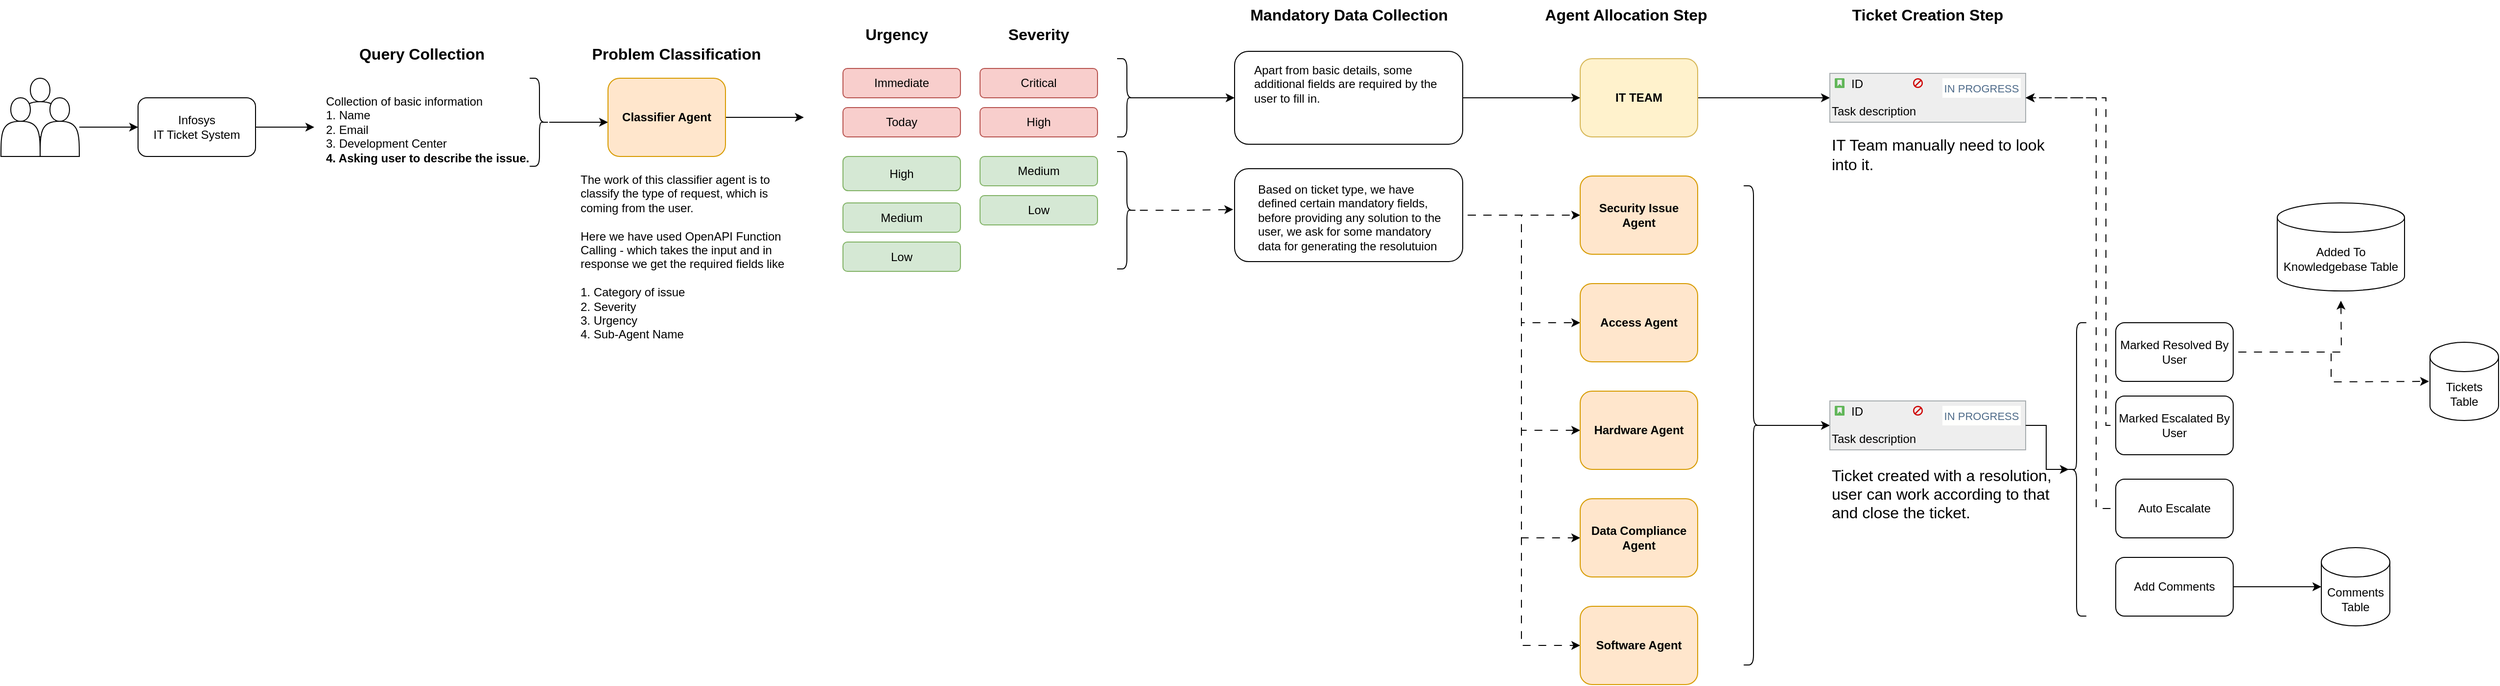 <mxfile version="28.2.3">
  <diagram name="Page-1" id="O5n5cSU-vgrGWfqKe5BD">
    <mxGraphModel dx="1836" dy="1322" grid="1" gridSize="10" guides="1" tooltips="1" connect="1" arrows="1" fold="1" page="1" pageScale="1" pageWidth="827" pageHeight="1169" math="0" shadow="0">
      <root>
        <mxCell id="0" />
        <mxCell id="1" parent="0" />
        <mxCell id="y15cLOJ_UMmO0RIoU_4j-4" value="" style="group" vertex="1" connectable="0" parent="1">
          <mxGeometry y="160" width="80" height="80" as="geometry" />
        </mxCell>
        <mxCell id="y15cLOJ_UMmO0RIoU_4j-1" value="" style="shape=actor;whiteSpace=wrap;html=1;" vertex="1" parent="y15cLOJ_UMmO0RIoU_4j-4">
          <mxGeometry x="20" width="40" height="60" as="geometry" />
        </mxCell>
        <mxCell id="y15cLOJ_UMmO0RIoU_4j-2" value="" style="shape=actor;whiteSpace=wrap;html=1;" vertex="1" parent="y15cLOJ_UMmO0RIoU_4j-4">
          <mxGeometry x="40" y="20" width="40" height="60" as="geometry" />
        </mxCell>
        <mxCell id="y15cLOJ_UMmO0RIoU_4j-3" value="" style="shape=actor;whiteSpace=wrap;html=1;" vertex="1" parent="y15cLOJ_UMmO0RIoU_4j-4">
          <mxGeometry y="20" width="40" height="60" as="geometry" />
        </mxCell>
        <mxCell id="y15cLOJ_UMmO0RIoU_4j-7" style="edgeStyle=orthogonalEdgeStyle;rounded=0;orthogonalLoop=1;jettySize=auto;html=1;" edge="1" parent="1" source="y15cLOJ_UMmO0RIoU_4j-5">
          <mxGeometry relative="1" as="geometry">
            <mxPoint x="320" y="210" as="targetPoint" />
          </mxGeometry>
        </mxCell>
        <mxCell id="y15cLOJ_UMmO0RIoU_4j-5" value="Infosys&lt;div&gt;IT Ticket System&lt;/div&gt;" style="rounded=1;whiteSpace=wrap;html=1;" vertex="1" parent="1">
          <mxGeometry x="140" y="180" width="120" height="60" as="geometry" />
        </mxCell>
        <mxCell id="y15cLOJ_UMmO0RIoU_4j-6" style="edgeStyle=orthogonalEdgeStyle;rounded=0;orthogonalLoop=1;jettySize=auto;html=1;entryX=0;entryY=0.5;entryDx=0;entryDy=0;" edge="1" parent="1" source="y15cLOJ_UMmO0RIoU_4j-2" target="y15cLOJ_UMmO0RIoU_4j-5">
          <mxGeometry relative="1" as="geometry" />
        </mxCell>
        <mxCell id="y15cLOJ_UMmO0RIoU_4j-9" value="&lt;span style=&quot;background-color: rgb(255, 255, 255);&quot;&gt;Collection of basic information&lt;/span&gt;&lt;div&gt;&lt;span style=&quot;background-color: rgb(255, 255, 255);&quot;&gt;1. Name&lt;/span&gt;&lt;/div&gt;&lt;div&gt;&lt;span style=&quot;background-color: rgb(255, 255, 255);&quot;&gt;2. Email&lt;/span&gt;&lt;/div&gt;&lt;div&gt;&lt;span style=&quot;background-color: rgb(255, 255, 255);&quot;&gt;3. Development Center&lt;/span&gt;&lt;/div&gt;&lt;div&gt;&lt;span style=&quot;background-color: rgb(255, 255, 255);&quot;&gt;&lt;b&gt;4. Asking user to describe the issue.&lt;/b&gt;&lt;/span&gt;&lt;/div&gt;" style="text;whiteSpace=wrap;html=1;" vertex="1" parent="1">
          <mxGeometry x="330" y="170" width="220" height="80" as="geometry" />
        </mxCell>
        <mxCell id="y15cLOJ_UMmO0RIoU_4j-16" style="edgeStyle=orthogonalEdgeStyle;rounded=0;orthogonalLoop=1;jettySize=auto;html=1;" edge="1" parent="1" source="y15cLOJ_UMmO0RIoU_4j-10">
          <mxGeometry relative="1" as="geometry">
            <mxPoint x="620" y="205" as="targetPoint" />
          </mxGeometry>
        </mxCell>
        <mxCell id="y15cLOJ_UMmO0RIoU_4j-10" value="" style="shape=curlyBracket;whiteSpace=wrap;html=1;rounded=1;flipH=1;labelPosition=right;verticalLabelPosition=middle;align=left;verticalAlign=middle;" vertex="1" parent="1">
          <mxGeometry x="540" y="160" width="20" height="90" as="geometry" />
        </mxCell>
        <mxCell id="y15cLOJ_UMmO0RIoU_4j-17" style="edgeStyle=orthogonalEdgeStyle;rounded=0;orthogonalLoop=1;jettySize=auto;html=1;" edge="1" parent="1" source="y15cLOJ_UMmO0RIoU_4j-13">
          <mxGeometry relative="1" as="geometry">
            <mxPoint x="820" y="200" as="targetPoint" />
          </mxGeometry>
        </mxCell>
        <mxCell id="y15cLOJ_UMmO0RIoU_4j-13" value="&lt;b&gt;Classifier Agent&lt;/b&gt;" style="rounded=1;whiteSpace=wrap;html=1;fillColor=#ffe6cc;strokeColor=#d79b00;" vertex="1" parent="1">
          <mxGeometry x="620" y="160" width="120" height="80" as="geometry" />
        </mxCell>
        <mxCell id="y15cLOJ_UMmO0RIoU_4j-14" value="&lt;span style=&quot;background-color: rgb(255, 255, 255);&quot;&gt;The work of this classifier agent is to classify the type of request, which is coming from the user.&lt;/span&gt;&lt;div&gt;&lt;span style=&quot;background-color: rgb(255, 255, 255);&quot;&gt;&lt;br&gt;&lt;/span&gt;&lt;/div&gt;&lt;div&gt;&lt;span style=&quot;background-color: rgb(255, 255, 255);&quot;&gt;Here we have used OpenAPI Function Calling - which takes the input and in response we get the required fields like&lt;br&gt;&lt;br&gt;&lt;/span&gt;&lt;/div&gt;&lt;div&gt;&lt;span style=&quot;background-color: rgb(255, 255, 255);&quot;&gt;1. Category of issue&lt;/span&gt;&lt;/div&gt;&lt;div&gt;&lt;span style=&quot;background-color: rgb(255, 255, 255);&quot;&gt;2. Severity&lt;/span&gt;&lt;/div&gt;&lt;div&gt;&lt;span style=&quot;background-color: rgb(255, 255, 255);&quot;&gt;3. Urgency&lt;/span&gt;&lt;/div&gt;&lt;div&gt;&lt;span style=&quot;background-color: rgb(255, 255, 255);&quot;&gt;4. Sub-Agent Name&lt;/span&gt;&lt;/div&gt;" style="text;whiteSpace=wrap;html=1;" vertex="1" parent="1">
          <mxGeometry x="590" y="250" width="220" height="80" as="geometry" />
        </mxCell>
        <mxCell id="y15cLOJ_UMmO0RIoU_4j-40" value="&lt;b&gt;&lt;font style=&quot;font-size: 16px;&quot;&gt;Problem Classification&lt;/font&gt;&lt;/b&gt;" style="text;html=1;align=center;verticalAlign=middle;whiteSpace=wrap;rounded=0;" vertex="1" parent="1">
          <mxGeometry x="570" y="120" width="240" height="30" as="geometry" />
        </mxCell>
        <mxCell id="y15cLOJ_UMmO0RIoU_4j-44" value="&lt;b&gt;&lt;font style=&quot;font-size: 16px;&quot;&gt;Query Collection&lt;/font&gt;&lt;/b&gt;" style="text;html=1;align=center;verticalAlign=middle;whiteSpace=wrap;rounded=0;" vertex="1" parent="1">
          <mxGeometry x="310" y="120" width="240" height="30" as="geometry" />
        </mxCell>
        <mxCell id="y15cLOJ_UMmO0RIoU_4j-62" value="Immediate" style="rounded=1;whiteSpace=wrap;html=1;fillColor=#f8cecc;strokeColor=#b85450;" vertex="1" parent="1">
          <mxGeometry x="860" y="150" width="120" height="30" as="geometry" />
        </mxCell>
        <mxCell id="y15cLOJ_UMmO0RIoU_4j-63" value="Today" style="rounded=1;whiteSpace=wrap;html=1;fillColor=#f8cecc;strokeColor=#b85450;" vertex="1" parent="1">
          <mxGeometry x="860" y="190" width="120" height="30" as="geometry" />
        </mxCell>
        <mxCell id="y15cLOJ_UMmO0RIoU_4j-64" value="Medium" style="rounded=1;whiteSpace=wrap;html=1;fillColor=#d5e8d4;strokeColor=#82b366;" vertex="1" parent="1">
          <mxGeometry x="1000" y="240" width="120" height="30" as="geometry" />
        </mxCell>
        <mxCell id="y15cLOJ_UMmO0RIoU_4j-65" value="Low" style="rounded=1;whiteSpace=wrap;html=1;fillColor=#d5e8d4;strokeColor=#82b366;" vertex="1" parent="1">
          <mxGeometry x="1000" y="280" width="120" height="30" as="geometry" />
        </mxCell>
        <mxCell id="y15cLOJ_UMmO0RIoU_4j-67" value="&lt;span style=&quot;font-size: 16px;&quot;&gt;&lt;b&gt;Severity&lt;/b&gt;&lt;/span&gt;" style="text;html=1;align=center;verticalAlign=middle;whiteSpace=wrap;rounded=0;" vertex="1" parent="1">
          <mxGeometry x="1015" y="100" width="90" height="30" as="geometry" />
        </mxCell>
        <mxCell id="y15cLOJ_UMmO0RIoU_4j-68" value="&lt;span style=&quot;font-size: 16px;&quot;&gt;&lt;b&gt;Urgency&lt;/b&gt;&lt;/span&gt;" style="text;html=1;align=center;verticalAlign=middle;whiteSpace=wrap;rounded=0;" vertex="1" parent="1">
          <mxGeometry x="870" y="100" width="90" height="30" as="geometry" />
        </mxCell>
        <mxCell id="y15cLOJ_UMmO0RIoU_4j-71" value="Medium" style="rounded=1;whiteSpace=wrap;html=1;fillColor=#d5e8d4;strokeColor=#82b366;" vertex="1" parent="1">
          <mxGeometry x="860" y="287.5" width="120" height="30" as="geometry" />
        </mxCell>
        <mxCell id="y15cLOJ_UMmO0RIoU_4j-72" value="Low" style="rounded=1;whiteSpace=wrap;html=1;fillColor=#d5e8d4;strokeColor=#82b366;" vertex="1" parent="1">
          <mxGeometry x="860" y="327.5" width="120" height="30" as="geometry" />
        </mxCell>
        <mxCell id="y15cLOJ_UMmO0RIoU_4j-73" value="High" style="rounded=1;whiteSpace=wrap;html=1;fillColor=#d5e8d4;strokeColor=#82b366;" vertex="1" parent="1">
          <mxGeometry x="860" y="240" width="120" height="35" as="geometry" />
        </mxCell>
        <mxCell id="y15cLOJ_UMmO0RIoU_4j-74" value="Critical" style="rounded=1;whiteSpace=wrap;html=1;fillColor=#f8cecc;strokeColor=#b85450;" vertex="1" parent="1">
          <mxGeometry x="1000" y="150" width="120" height="30" as="geometry" />
        </mxCell>
        <mxCell id="y15cLOJ_UMmO0RIoU_4j-75" value="High" style="rounded=1;whiteSpace=wrap;html=1;fillColor=#f8cecc;strokeColor=#b85450;" vertex="1" parent="1">
          <mxGeometry x="1000" y="190" width="120" height="30" as="geometry" />
        </mxCell>
        <mxCell id="y15cLOJ_UMmO0RIoU_4j-83" style="edgeStyle=orthogonalEdgeStyle;rounded=0;orthogonalLoop=1;jettySize=auto;html=1;exitX=0.1;exitY=0.5;exitDx=0;exitDy=0;exitPerimeter=0;entryX=0;entryY=0.5;entryDx=0;entryDy=0;" edge="1" parent="1" source="y15cLOJ_UMmO0RIoU_4j-76" target="y15cLOJ_UMmO0RIoU_4j-80">
          <mxGeometry relative="1" as="geometry" />
        </mxCell>
        <mxCell id="y15cLOJ_UMmO0RIoU_4j-76" value="" style="shape=curlyBracket;whiteSpace=wrap;html=1;rounded=1;flipH=1;labelPosition=right;verticalLabelPosition=middle;align=left;verticalAlign=middle;" vertex="1" parent="1">
          <mxGeometry x="1140" y="140" width="20" height="80" as="geometry" />
        </mxCell>
        <mxCell id="y15cLOJ_UMmO0RIoU_4j-77" value="" style="shape=curlyBracket;whiteSpace=wrap;html=1;rounded=1;flipH=1;labelPosition=right;verticalLabelPosition=middle;align=left;verticalAlign=middle;" vertex="1" parent="1">
          <mxGeometry x="1140" y="235" width="20" height="120" as="geometry" />
        </mxCell>
        <mxCell id="y15cLOJ_UMmO0RIoU_4j-86" style="edgeStyle=orthogonalEdgeStyle;rounded=0;orthogonalLoop=1;jettySize=auto;html=1;exitX=1;exitY=0.5;exitDx=0;exitDy=0;flowAnimation=1;" edge="1" parent="1" source="y15cLOJ_UMmO0RIoU_4j-37" target="y15cLOJ_UMmO0RIoU_4j-51">
          <mxGeometry relative="1" as="geometry" />
        </mxCell>
        <mxCell id="y15cLOJ_UMmO0RIoU_4j-87" style="edgeStyle=orthogonalEdgeStyle;rounded=0;orthogonalLoop=1;jettySize=auto;html=1;exitX=1;exitY=0.5;exitDx=0;exitDy=0;entryX=0;entryY=0.5;entryDx=0;entryDy=0;flowAnimation=1;" edge="1" parent="1" source="y15cLOJ_UMmO0RIoU_4j-37" target="y15cLOJ_UMmO0RIoU_4j-52">
          <mxGeometry relative="1" as="geometry" />
        </mxCell>
        <mxCell id="y15cLOJ_UMmO0RIoU_4j-88" style="edgeStyle=orthogonalEdgeStyle;rounded=0;orthogonalLoop=1;jettySize=auto;html=1;entryX=0;entryY=0.5;entryDx=0;entryDy=0;flowAnimation=1;" edge="1" parent="1" source="y15cLOJ_UMmO0RIoU_4j-37" target="y15cLOJ_UMmO0RIoU_4j-53">
          <mxGeometry relative="1" as="geometry" />
        </mxCell>
        <mxCell id="y15cLOJ_UMmO0RIoU_4j-89" style="edgeStyle=orthogonalEdgeStyle;rounded=0;orthogonalLoop=1;jettySize=auto;html=1;entryX=0;entryY=0.5;entryDx=0;entryDy=0;flowAnimation=1;" edge="1" parent="1" source="y15cLOJ_UMmO0RIoU_4j-37" target="y15cLOJ_UMmO0RIoU_4j-54">
          <mxGeometry relative="1" as="geometry" />
        </mxCell>
        <mxCell id="y15cLOJ_UMmO0RIoU_4j-90" style="edgeStyle=orthogonalEdgeStyle;rounded=0;orthogonalLoop=1;jettySize=auto;html=1;entryX=0;entryY=0.5;entryDx=0;entryDy=0;flowAnimation=1;" edge="1" parent="1" source="y15cLOJ_UMmO0RIoU_4j-37" target="y15cLOJ_UMmO0RIoU_4j-55">
          <mxGeometry relative="1" as="geometry" />
        </mxCell>
        <mxCell id="y15cLOJ_UMmO0RIoU_4j-37" value="" style="rounded=1;whiteSpace=wrap;html=1;" vertex="1" parent="1">
          <mxGeometry x="1260" y="252.5" width="233" height="95" as="geometry" />
        </mxCell>
        <mxCell id="y15cLOJ_UMmO0RIoU_4j-36" value="&lt;span style=&quot;background-color: rgb(255, 255, 255);&quot;&gt;Based on ticket type, we have defined certain mandatory fields, before providing any solution to the user, we ask for some mandatory data for generating the resolutuion&lt;/span&gt;" style="text;whiteSpace=wrap;html=1;" vertex="1" parent="1">
          <mxGeometry x="1281.5" y="260" width="190" height="80" as="geometry" />
        </mxCell>
        <mxCell id="y15cLOJ_UMmO0RIoU_4j-41" value="&lt;b&gt;&lt;font style=&quot;font-size: 16px;&quot;&gt;Mandatory Data Collection&lt;/font&gt;&lt;/b&gt;" style="text;html=1;align=center;verticalAlign=middle;whiteSpace=wrap;rounded=0;" vertex="1" parent="1">
          <mxGeometry x="1256.5" y="80" width="240" height="30" as="geometry" />
        </mxCell>
        <mxCell id="y15cLOJ_UMmO0RIoU_4j-51" value="&lt;b&gt;Security Issue Agent&lt;/b&gt;" style="rounded=1;whiteSpace=wrap;html=1;fillColor=#ffe6cc;strokeColor=#d79b00;" vertex="1" parent="1">
          <mxGeometry x="1613" y="260" width="120" height="80" as="geometry" />
        </mxCell>
        <mxCell id="y15cLOJ_UMmO0RIoU_4j-52" value="&lt;b&gt;Access Agent&lt;/b&gt;" style="rounded=1;whiteSpace=wrap;html=1;fillColor=#ffe6cc;strokeColor=#d79b00;" vertex="1" parent="1">
          <mxGeometry x="1613" y="370" width="120" height="80" as="geometry" />
        </mxCell>
        <mxCell id="y15cLOJ_UMmO0RIoU_4j-53" value="&lt;b&gt;Hardware Agent&lt;/b&gt;" style="rounded=1;whiteSpace=wrap;html=1;fillColor=#ffe6cc;strokeColor=#d79b00;" vertex="1" parent="1">
          <mxGeometry x="1613" y="480" width="120" height="80" as="geometry" />
        </mxCell>
        <mxCell id="y15cLOJ_UMmO0RIoU_4j-54" value="&lt;b&gt;Data Compliance Agent&lt;/b&gt;" style="rounded=1;whiteSpace=wrap;html=1;fillColor=#ffe6cc;strokeColor=#d79b00;" vertex="1" parent="1">
          <mxGeometry x="1613" y="590" width="120" height="80" as="geometry" />
        </mxCell>
        <mxCell id="y15cLOJ_UMmO0RIoU_4j-55" value="&lt;b&gt;Software Agent&lt;/b&gt;" style="rounded=1;whiteSpace=wrap;html=1;fillColor=#ffe6cc;strokeColor=#d79b00;" vertex="1" parent="1">
          <mxGeometry x="1613" y="700" width="120" height="80" as="geometry" />
        </mxCell>
        <mxCell id="y15cLOJ_UMmO0RIoU_4j-58" value="&lt;b&gt;&lt;font style=&quot;font-size: 16px;&quot;&gt;Agent Allocation Step&lt;/font&gt;&lt;/b&gt;" style="text;html=1;align=center;verticalAlign=middle;whiteSpace=wrap;rounded=0;" vertex="1" parent="1">
          <mxGeometry x="1540" y="80" width="240" height="30" as="geometry" />
        </mxCell>
        <mxCell id="y15cLOJ_UMmO0RIoU_4j-78" style="edgeStyle=orthogonalEdgeStyle;rounded=0;orthogonalLoop=1;jettySize=auto;html=1;exitX=0.1;exitY=0.5;exitDx=0;exitDy=0;exitPerimeter=0;entryX=-0.006;entryY=0.439;entryDx=0;entryDy=0;entryPerimeter=0;flowAnimation=1;" edge="1" parent="1" source="y15cLOJ_UMmO0RIoU_4j-77" target="y15cLOJ_UMmO0RIoU_4j-37">
          <mxGeometry relative="1" as="geometry" />
        </mxCell>
        <mxCell id="y15cLOJ_UMmO0RIoU_4j-81" value="" style="group" vertex="1" connectable="0" parent="1">
          <mxGeometry x="1260" y="132.5" width="233" height="95" as="geometry" />
        </mxCell>
        <mxCell id="y15cLOJ_UMmO0RIoU_4j-80" value="" style="rounded=1;whiteSpace=wrap;html=1;" vertex="1" parent="y15cLOJ_UMmO0RIoU_4j-81">
          <mxGeometry width="233" height="95" as="geometry" />
        </mxCell>
        <mxCell id="y15cLOJ_UMmO0RIoU_4j-79" value="&lt;span style=&quot;background-color: rgb(255, 255, 255);&quot;&gt;Apart from basic details, some additional fields are required by the user to fill in.&lt;/span&gt;" style="text;whiteSpace=wrap;html=1;" vertex="1" parent="y15cLOJ_UMmO0RIoU_4j-81">
          <mxGeometry x="18" y="5" width="190" height="80" as="geometry" />
        </mxCell>
        <mxCell id="y15cLOJ_UMmO0RIoU_4j-101" style="edgeStyle=orthogonalEdgeStyle;rounded=0;orthogonalLoop=1;jettySize=auto;html=1;entryX=0;entryY=0.5;entryDx=0;entryDy=0;" edge="1" parent="1" source="y15cLOJ_UMmO0RIoU_4j-91" target="y15cLOJ_UMmO0RIoU_4j-99">
          <mxGeometry relative="1" as="geometry" />
        </mxCell>
        <mxCell id="y15cLOJ_UMmO0RIoU_4j-91" value="&lt;b&gt;IT TEAM&lt;/b&gt;" style="rounded=1;whiteSpace=wrap;html=1;fillColor=#fff2cc;strokeColor=#d6b656;" vertex="1" parent="1">
          <mxGeometry x="1613" y="140" width="120" height="80" as="geometry" />
        </mxCell>
        <mxCell id="y15cLOJ_UMmO0RIoU_4j-93" style="edgeStyle=orthogonalEdgeStyle;rounded=0;orthogonalLoop=1;jettySize=auto;html=1;" edge="1" parent="1" source="y15cLOJ_UMmO0RIoU_4j-80" target="y15cLOJ_UMmO0RIoU_4j-91">
          <mxGeometry relative="1" as="geometry" />
        </mxCell>
        <mxCell id="y15cLOJ_UMmO0RIoU_4j-98" value="&lt;b&gt;&lt;font style=&quot;font-size: 16px;&quot;&gt;Ticket Creation Step&lt;/font&gt;&lt;/b&gt;" style="text;html=1;align=center;verticalAlign=middle;whiteSpace=wrap;rounded=0;" vertex="1" parent="1">
          <mxGeometry x="1848" y="80" width="240" height="30" as="geometry" />
        </mxCell>
        <mxCell id="y15cLOJ_UMmO0RIoU_4j-99" value="Task description" style="html=1;shadow=0;dashed=0;shape=mxgraph.atlassian.issue;issueType=story;issuePriority=blocker;issueStatus=inProgress;verticalAlign=top;align=left;whiteSpace=wrap;overflow=hidden;spacingTop=25;strokeColor=#A8ADB0;fillColor=#EEEEEE;fontSize=12;backgroundOutline=1;sketch=0;" vertex="1" parent="1">
          <mxGeometry x="1868" y="155" width="200" height="50" as="geometry" />
        </mxCell>
        <mxCell id="y15cLOJ_UMmO0RIoU_4j-100" value="ID" style="strokeColor=none;fillColor=none;part=1;resizable=0;align=left;autosize=1;points=[];deletable=0;connectable=0;" vertex="1" parent="y15cLOJ_UMmO0RIoU_4j-99">
          <mxGeometry width="60" height="20" relative="1" as="geometry">
            <mxPoint x="20" as="offset" />
          </mxGeometry>
        </mxCell>
        <mxCell id="y15cLOJ_UMmO0RIoU_4j-105" style="edgeStyle=orthogonalEdgeStyle;rounded=0;orthogonalLoop=1;jettySize=auto;html=1;exitX=0.1;exitY=0.5;exitDx=0;exitDy=0;exitPerimeter=0;entryX=0;entryY=0.5;entryDx=0;entryDy=0;" edge="1" parent="1" source="y15cLOJ_UMmO0RIoU_4j-102" target="y15cLOJ_UMmO0RIoU_4j-103">
          <mxGeometry relative="1" as="geometry" />
        </mxCell>
        <mxCell id="y15cLOJ_UMmO0RIoU_4j-102" value="" style="shape=curlyBracket;whiteSpace=wrap;html=1;rounded=1;flipH=1;labelPosition=right;verticalLabelPosition=middle;align=left;verticalAlign=middle;" vertex="1" parent="1">
          <mxGeometry x="1780" y="270" width="20" height="490" as="geometry" />
        </mxCell>
        <mxCell id="y15cLOJ_UMmO0RIoU_4j-103" value="Task description" style="html=1;shadow=0;dashed=0;shape=mxgraph.atlassian.issue;issueType=story;issuePriority=blocker;issueStatus=inProgress;verticalAlign=top;align=left;whiteSpace=wrap;overflow=hidden;spacingTop=25;strokeColor=#A8ADB0;fillColor=#EEEEEE;fontSize=12;backgroundOutline=1;sketch=0;" vertex="1" parent="1">
          <mxGeometry x="1868" y="490" width="200" height="50" as="geometry" />
        </mxCell>
        <mxCell id="y15cLOJ_UMmO0RIoU_4j-104" value="ID" style="strokeColor=none;fillColor=none;part=1;resizable=0;align=left;autosize=1;points=[];deletable=0;connectable=0;" vertex="1" parent="y15cLOJ_UMmO0RIoU_4j-103">
          <mxGeometry width="60" height="20" relative="1" as="geometry">
            <mxPoint x="20" as="offset" />
          </mxGeometry>
        </mxCell>
        <mxCell id="y15cLOJ_UMmO0RIoU_4j-106" value="&lt;font style=&quot;font-size: 16px;&quot;&gt;Ticket created with a resolution, user can work according to that and close the ticket.&lt;/font&gt;" style="text;html=1;align=left;verticalAlign=middle;whiteSpace=wrap;rounded=0;" vertex="1" parent="1">
          <mxGeometry x="1868" y="570" width="240" height="30" as="geometry" />
        </mxCell>
        <mxCell id="y15cLOJ_UMmO0RIoU_4j-107" value="&lt;font style=&quot;font-size: 16px;&quot;&gt;IT Team manually need to look into it.&lt;/font&gt;" style="text;html=1;align=left;verticalAlign=middle;whiteSpace=wrap;rounded=0;" vertex="1" parent="1">
          <mxGeometry x="1868" y="222.5" width="240" height="30" as="geometry" />
        </mxCell>
        <mxCell id="y15cLOJ_UMmO0RIoU_4j-122" style="edgeStyle=orthogonalEdgeStyle;rounded=0;orthogonalLoop=1;jettySize=auto;html=1;flowAnimation=1;" edge="1" parent="1" source="y15cLOJ_UMmO0RIoU_4j-109">
          <mxGeometry relative="1" as="geometry">
            <mxPoint x="2390" y="387.5" as="targetPoint" />
          </mxGeometry>
        </mxCell>
        <mxCell id="y15cLOJ_UMmO0RIoU_4j-125" style="edgeStyle=orthogonalEdgeStyle;rounded=0;orthogonalLoop=1;jettySize=auto;html=1;flowAnimation=1;" edge="1" parent="1" source="y15cLOJ_UMmO0RIoU_4j-109">
          <mxGeometry relative="1" as="geometry">
            <mxPoint x="2480" y="470" as="targetPoint" />
          </mxGeometry>
        </mxCell>
        <mxCell id="y15cLOJ_UMmO0RIoU_4j-109" value="Marked Resolved By User" style="rounded=1;whiteSpace=wrap;html=1;" vertex="1" parent="1">
          <mxGeometry x="2160" y="410" width="120" height="60" as="geometry" />
        </mxCell>
        <mxCell id="y15cLOJ_UMmO0RIoU_4j-121" style="edgeStyle=orthogonalEdgeStyle;rounded=0;orthogonalLoop=1;jettySize=auto;html=1;entryX=1;entryY=0.5;entryDx=0;entryDy=0;flowAnimation=1;" edge="1" parent="1" source="y15cLOJ_UMmO0RIoU_4j-110" target="y15cLOJ_UMmO0RIoU_4j-99">
          <mxGeometry relative="1" as="geometry">
            <Array as="points">
              <mxPoint x="2150" y="515" />
              <mxPoint x="2150" y="180" />
            </Array>
          </mxGeometry>
        </mxCell>
        <mxCell id="y15cLOJ_UMmO0RIoU_4j-110" value="Marked Escalated By User" style="rounded=1;whiteSpace=wrap;html=1;" vertex="1" parent="1">
          <mxGeometry x="2160" y="485" width="120" height="60" as="geometry" />
        </mxCell>
        <mxCell id="y15cLOJ_UMmO0RIoU_4j-116" style="edgeStyle=orthogonalEdgeStyle;rounded=0;orthogonalLoop=1;jettySize=auto;html=1;entryX=1;entryY=0.5;entryDx=0;entryDy=0;flowAnimation=1;" edge="1" parent="1" source="y15cLOJ_UMmO0RIoU_4j-111" target="y15cLOJ_UMmO0RIoU_4j-99">
          <mxGeometry relative="1" as="geometry">
            <Array as="points">
              <mxPoint x="2140" y="600" />
              <mxPoint x="2140" y="180" />
            </Array>
          </mxGeometry>
        </mxCell>
        <mxCell id="y15cLOJ_UMmO0RIoU_4j-111" value="Auto Escalate" style="rounded=1;whiteSpace=wrap;html=1;" vertex="1" parent="1">
          <mxGeometry x="2160" y="570" width="120" height="60" as="geometry" />
        </mxCell>
        <mxCell id="y15cLOJ_UMmO0RIoU_4j-120" style="edgeStyle=orthogonalEdgeStyle;rounded=0;orthogonalLoop=1;jettySize=auto;html=1;" edge="1" parent="1" source="y15cLOJ_UMmO0RIoU_4j-112" target="y15cLOJ_UMmO0RIoU_4j-118">
          <mxGeometry relative="1" as="geometry" />
        </mxCell>
        <mxCell id="y15cLOJ_UMmO0RIoU_4j-112" value="Add Comments" style="rounded=1;whiteSpace=wrap;html=1;" vertex="1" parent="1">
          <mxGeometry x="2160" y="650" width="120" height="60" as="geometry" />
        </mxCell>
        <mxCell id="y15cLOJ_UMmO0RIoU_4j-113" value="" style="shape=curlyBracket;whiteSpace=wrap;html=1;rounded=1;flipH=1;labelPosition=right;verticalLabelPosition=middle;align=left;verticalAlign=middle;rotation=-180;" vertex="1" parent="1">
          <mxGeometry x="2110" y="410" width="20" height="300" as="geometry" />
        </mxCell>
        <mxCell id="y15cLOJ_UMmO0RIoU_4j-114" style="edgeStyle=orthogonalEdgeStyle;rounded=0;orthogonalLoop=1;jettySize=auto;html=1;entryX=0.1;entryY=0.5;entryDx=0;entryDy=0;entryPerimeter=0;" edge="1" parent="1" source="y15cLOJ_UMmO0RIoU_4j-103" target="y15cLOJ_UMmO0RIoU_4j-113">
          <mxGeometry relative="1" as="geometry" />
        </mxCell>
        <mxCell id="y15cLOJ_UMmO0RIoU_4j-118" value="Comments&lt;br&gt;Table" style="shape=cylinder3;whiteSpace=wrap;html=1;boundedLbl=1;backgroundOutline=1;size=15;" vertex="1" parent="1">
          <mxGeometry x="2370" y="640" width="70" height="80" as="geometry" />
        </mxCell>
        <mxCell id="y15cLOJ_UMmO0RIoU_4j-124" value="Added To Knowledgebase Table" style="shape=cylinder3;whiteSpace=wrap;html=1;boundedLbl=1;backgroundOutline=1;size=15;" vertex="1" parent="1">
          <mxGeometry x="2325" y="287.5" width="130" height="90" as="geometry" />
        </mxCell>
        <mxCell id="y15cLOJ_UMmO0RIoU_4j-126" value="Tickets&lt;br&gt;Table" style="shape=cylinder3;whiteSpace=wrap;html=1;boundedLbl=1;backgroundOutline=1;size=15;" vertex="1" parent="1">
          <mxGeometry x="2481" y="430" width="70" height="80" as="geometry" />
        </mxCell>
      </root>
    </mxGraphModel>
  </diagram>
</mxfile>
